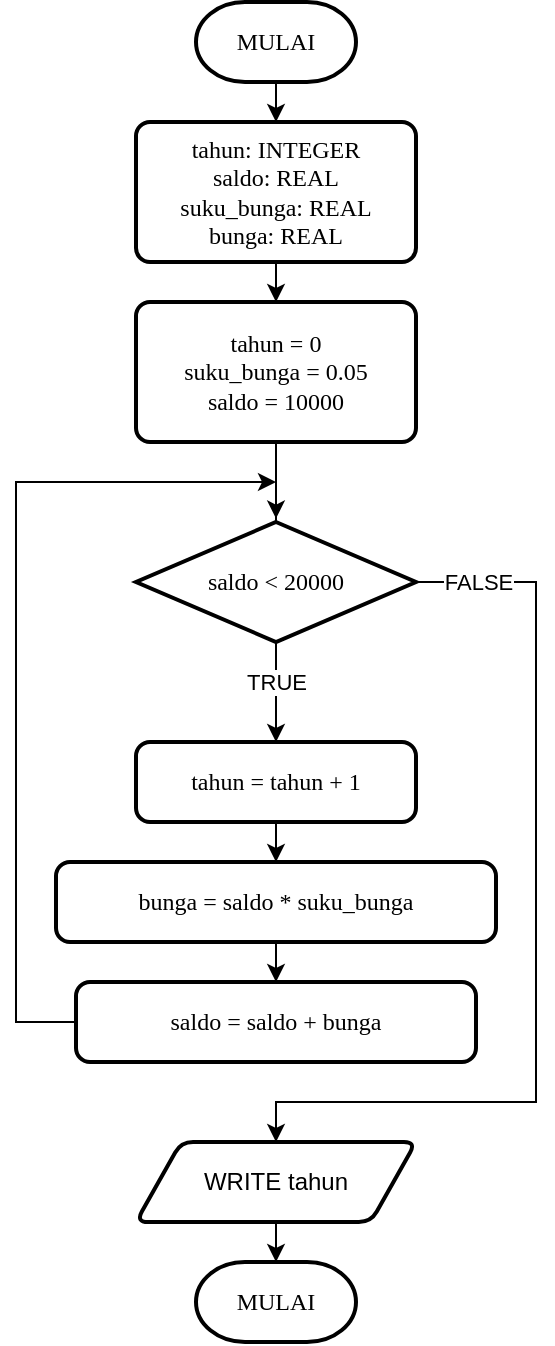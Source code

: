 <mxfile version="21.5.0" type="device">
  <diagram name="Page-1" id="7BuO86Ln1zDnIpqoj6S8">
    <mxGraphModel dx="1135" dy="703" grid="1" gridSize="10" guides="1" tooltips="1" connect="1" arrows="1" fold="1" page="1" pageScale="1" pageWidth="850" pageHeight="1100" math="0" shadow="0">
      <root>
        <mxCell id="0" />
        <mxCell id="1" parent="0" />
        <mxCell id="rloHmN90bMfoKBIp6y1W-9" style="edgeStyle=orthogonalEdgeStyle;rounded=0;orthogonalLoop=1;jettySize=auto;html=1;exitX=0.5;exitY=1;exitDx=0;exitDy=0;exitPerimeter=0;entryX=0.5;entryY=0;entryDx=0;entryDy=0;" edge="1" parent="1" source="rloHmN90bMfoKBIp6y1W-1" target="rloHmN90bMfoKBIp6y1W-2">
          <mxGeometry relative="1" as="geometry" />
        </mxCell>
        <mxCell id="rloHmN90bMfoKBIp6y1W-1" value="&lt;font data-font-src=&quot;https://fonts.googleapis.com/css?family=Roboto+Mono&quot; face=&quot;Roboto Mono&quot;&gt;MULAI&lt;/font&gt;" style="strokeWidth=2;html=1;shape=mxgraph.flowchart.terminator;whiteSpace=wrap;" vertex="1" parent="1">
          <mxGeometry x="200" y="190" width="80" height="40" as="geometry" />
        </mxCell>
        <mxCell id="rloHmN90bMfoKBIp6y1W-10" style="edgeStyle=orthogonalEdgeStyle;rounded=0;orthogonalLoop=1;jettySize=auto;html=1;exitX=0.5;exitY=1;exitDx=0;exitDy=0;entryX=0.5;entryY=0;entryDx=0;entryDy=0;" edge="1" parent="1" source="rloHmN90bMfoKBIp6y1W-2" target="rloHmN90bMfoKBIp6y1W-3">
          <mxGeometry relative="1" as="geometry" />
        </mxCell>
        <mxCell id="rloHmN90bMfoKBIp6y1W-2" value="&lt;font data-font-src=&quot;https://fonts.googleapis.com/css?family=Roboto+Mono&quot; face=&quot;Roboto Mono&quot;&gt;tahun: INTEGER&lt;br&gt;saldo: REAL&lt;br&gt;suku_bunga: REAL&lt;br&gt;bunga: REAL&lt;br&gt;&lt;/font&gt;" style="rounded=1;whiteSpace=wrap;html=1;absoluteArcSize=1;arcSize=14;strokeWidth=2;" vertex="1" parent="1">
          <mxGeometry x="170" y="250" width="140" height="70" as="geometry" />
        </mxCell>
        <mxCell id="rloHmN90bMfoKBIp6y1W-11" style="edgeStyle=orthogonalEdgeStyle;rounded=0;orthogonalLoop=1;jettySize=auto;html=1;exitX=0.5;exitY=1;exitDx=0;exitDy=0;entryX=0.5;entryY=-0.029;entryDx=0;entryDy=0;entryPerimeter=0;" edge="1" parent="1" source="rloHmN90bMfoKBIp6y1W-3" target="rloHmN90bMfoKBIp6y1W-5">
          <mxGeometry relative="1" as="geometry" />
        </mxCell>
        <mxCell id="rloHmN90bMfoKBIp6y1W-3" value="&lt;font data-font-src=&quot;https://fonts.googleapis.com/css?family=Roboto+Mono&quot; face=&quot;Roboto Mono&quot;&gt;tahun = 0&lt;br&gt;suku_bunga = 0.05&lt;br&gt;saldo = 10000&lt;br&gt;&lt;/font&gt;" style="rounded=1;whiteSpace=wrap;html=1;absoluteArcSize=1;arcSize=14;strokeWidth=2;" vertex="1" parent="1">
          <mxGeometry x="170" y="340" width="140" height="70" as="geometry" />
        </mxCell>
        <mxCell id="rloHmN90bMfoKBIp6y1W-12" style="edgeStyle=orthogonalEdgeStyle;rounded=0;orthogonalLoop=1;jettySize=auto;html=1;exitX=0.5;exitY=1;exitDx=0;exitDy=0;exitPerimeter=0;entryX=0.5;entryY=0;entryDx=0;entryDy=0;" edge="1" parent="1" source="rloHmN90bMfoKBIp6y1W-5" target="rloHmN90bMfoKBIp6y1W-6">
          <mxGeometry relative="1" as="geometry">
            <Array as="points">
              <mxPoint x="240" y="440" />
              <mxPoint x="240" y="440" />
            </Array>
          </mxGeometry>
        </mxCell>
        <mxCell id="rloHmN90bMfoKBIp6y1W-16" value="TRUE" style="edgeLabel;html=1;align=center;verticalAlign=middle;resizable=0;points=[];" vertex="1" connectable="0" parent="rloHmN90bMfoKBIp6y1W-12">
          <mxGeometry x="-0.338" relative="1" as="geometry">
            <mxPoint y="83" as="offset" />
          </mxGeometry>
        </mxCell>
        <mxCell id="rloHmN90bMfoKBIp6y1W-17" style="edgeStyle=orthogonalEdgeStyle;rounded=0;orthogonalLoop=1;jettySize=auto;html=1;exitX=1;exitY=0.5;exitDx=0;exitDy=0;exitPerimeter=0;" edge="1" parent="1" source="rloHmN90bMfoKBIp6y1W-5" target="rloHmN90bMfoKBIp6y1W-18">
          <mxGeometry relative="1" as="geometry">
            <mxPoint x="390" y="470" as="targetPoint" />
            <Array as="points">
              <mxPoint x="370" y="480" />
              <mxPoint x="370" y="740" />
              <mxPoint x="240" y="740" />
            </Array>
          </mxGeometry>
        </mxCell>
        <mxCell id="rloHmN90bMfoKBIp6y1W-19" value="FALSE" style="edgeLabel;html=1;align=center;verticalAlign=middle;resizable=0;points=[];" vertex="1" connectable="0" parent="rloHmN90bMfoKBIp6y1W-17">
          <mxGeometry x="-0.947" y="1" relative="1" as="geometry">
            <mxPoint x="18" y="1" as="offset" />
          </mxGeometry>
        </mxCell>
        <mxCell id="rloHmN90bMfoKBIp6y1W-5" value="&lt;font data-font-src=&quot;https://fonts.googleapis.com/css?family=Roboto+Mono&quot; face=&quot;Roboto Mono&quot;&gt;saldo &amp;lt; 20000&lt;/font&gt;" style="strokeWidth=2;html=1;shape=mxgraph.flowchart.decision;whiteSpace=wrap;" vertex="1" parent="1">
          <mxGeometry x="170" y="450" width="140" height="60" as="geometry" />
        </mxCell>
        <mxCell id="rloHmN90bMfoKBIp6y1W-13" style="edgeStyle=orthogonalEdgeStyle;rounded=0;orthogonalLoop=1;jettySize=auto;html=1;exitX=0.5;exitY=1;exitDx=0;exitDy=0;entryX=0.5;entryY=0;entryDx=0;entryDy=0;" edge="1" parent="1" source="rloHmN90bMfoKBIp6y1W-6" target="rloHmN90bMfoKBIp6y1W-7">
          <mxGeometry relative="1" as="geometry" />
        </mxCell>
        <mxCell id="rloHmN90bMfoKBIp6y1W-6" value="&lt;font data-font-src=&quot;https://fonts.googleapis.com/css?family=Roboto+Mono&quot; face=&quot;Roboto Mono&quot;&gt;tahun = tahun + 1&lt;br&gt;&lt;/font&gt;" style="rounded=1;whiteSpace=wrap;html=1;absoluteArcSize=1;arcSize=14;strokeWidth=2;" vertex="1" parent="1">
          <mxGeometry x="170" y="560" width="140" height="40" as="geometry" />
        </mxCell>
        <mxCell id="rloHmN90bMfoKBIp6y1W-14" style="edgeStyle=orthogonalEdgeStyle;rounded=0;orthogonalLoop=1;jettySize=auto;html=1;exitX=0.5;exitY=1;exitDx=0;exitDy=0;entryX=0.5;entryY=0;entryDx=0;entryDy=0;" edge="1" parent="1" source="rloHmN90bMfoKBIp6y1W-7" target="rloHmN90bMfoKBIp6y1W-8">
          <mxGeometry relative="1" as="geometry" />
        </mxCell>
        <mxCell id="rloHmN90bMfoKBIp6y1W-7" value="&lt;font data-font-src=&quot;https://fonts.googleapis.com/css?family=Roboto+Mono&quot; face=&quot;Roboto Mono&quot;&gt;bunga = saldo * suku_bunga&lt;br&gt;&lt;/font&gt;" style="rounded=1;whiteSpace=wrap;html=1;absoluteArcSize=1;arcSize=14;strokeWidth=2;" vertex="1" parent="1">
          <mxGeometry x="130" y="620" width="220" height="40" as="geometry" />
        </mxCell>
        <mxCell id="rloHmN90bMfoKBIp6y1W-15" style="edgeStyle=orthogonalEdgeStyle;rounded=0;orthogonalLoop=1;jettySize=auto;html=1;exitX=0;exitY=0.5;exitDx=0;exitDy=0;" edge="1" parent="1" source="rloHmN90bMfoKBIp6y1W-8">
          <mxGeometry relative="1" as="geometry">
            <mxPoint x="240" y="430" as="targetPoint" />
            <Array as="points">
              <mxPoint x="110" y="700" />
              <mxPoint x="110" y="430" />
              <mxPoint x="240" y="430" />
            </Array>
          </mxGeometry>
        </mxCell>
        <mxCell id="rloHmN90bMfoKBIp6y1W-8" value="&lt;font data-font-src=&quot;https://fonts.googleapis.com/css?family=Roboto+Mono&quot; face=&quot;Roboto Mono&quot;&gt;saldo = saldo + bunga&lt;br&gt;&lt;/font&gt;" style="rounded=1;whiteSpace=wrap;html=1;absoluteArcSize=1;arcSize=14;strokeWidth=2;" vertex="1" parent="1">
          <mxGeometry x="140" y="680" width="200" height="40" as="geometry" />
        </mxCell>
        <mxCell id="rloHmN90bMfoKBIp6y1W-21" style="edgeStyle=orthogonalEdgeStyle;rounded=0;orthogonalLoop=1;jettySize=auto;html=1;exitX=0.5;exitY=1;exitDx=0;exitDy=0;entryX=0.5;entryY=0;entryDx=0;entryDy=0;entryPerimeter=0;" edge="1" parent="1" source="rloHmN90bMfoKBIp6y1W-18" target="rloHmN90bMfoKBIp6y1W-20">
          <mxGeometry relative="1" as="geometry" />
        </mxCell>
        <mxCell id="rloHmN90bMfoKBIp6y1W-18" value="WRITE tahun" style="shape=parallelogram;html=1;strokeWidth=2;perimeter=parallelogramPerimeter;whiteSpace=wrap;rounded=1;arcSize=12;size=0.161;" vertex="1" parent="1">
          <mxGeometry x="170" y="760" width="140" height="40" as="geometry" />
        </mxCell>
        <mxCell id="rloHmN90bMfoKBIp6y1W-20" value="&lt;font data-font-src=&quot;https://fonts.googleapis.com/css?family=Roboto+Mono&quot; face=&quot;Roboto Mono&quot;&gt;MULAI&lt;/font&gt;" style="strokeWidth=2;html=1;shape=mxgraph.flowchart.terminator;whiteSpace=wrap;" vertex="1" parent="1">
          <mxGeometry x="200" y="820" width="80" height="40" as="geometry" />
        </mxCell>
      </root>
    </mxGraphModel>
  </diagram>
</mxfile>

